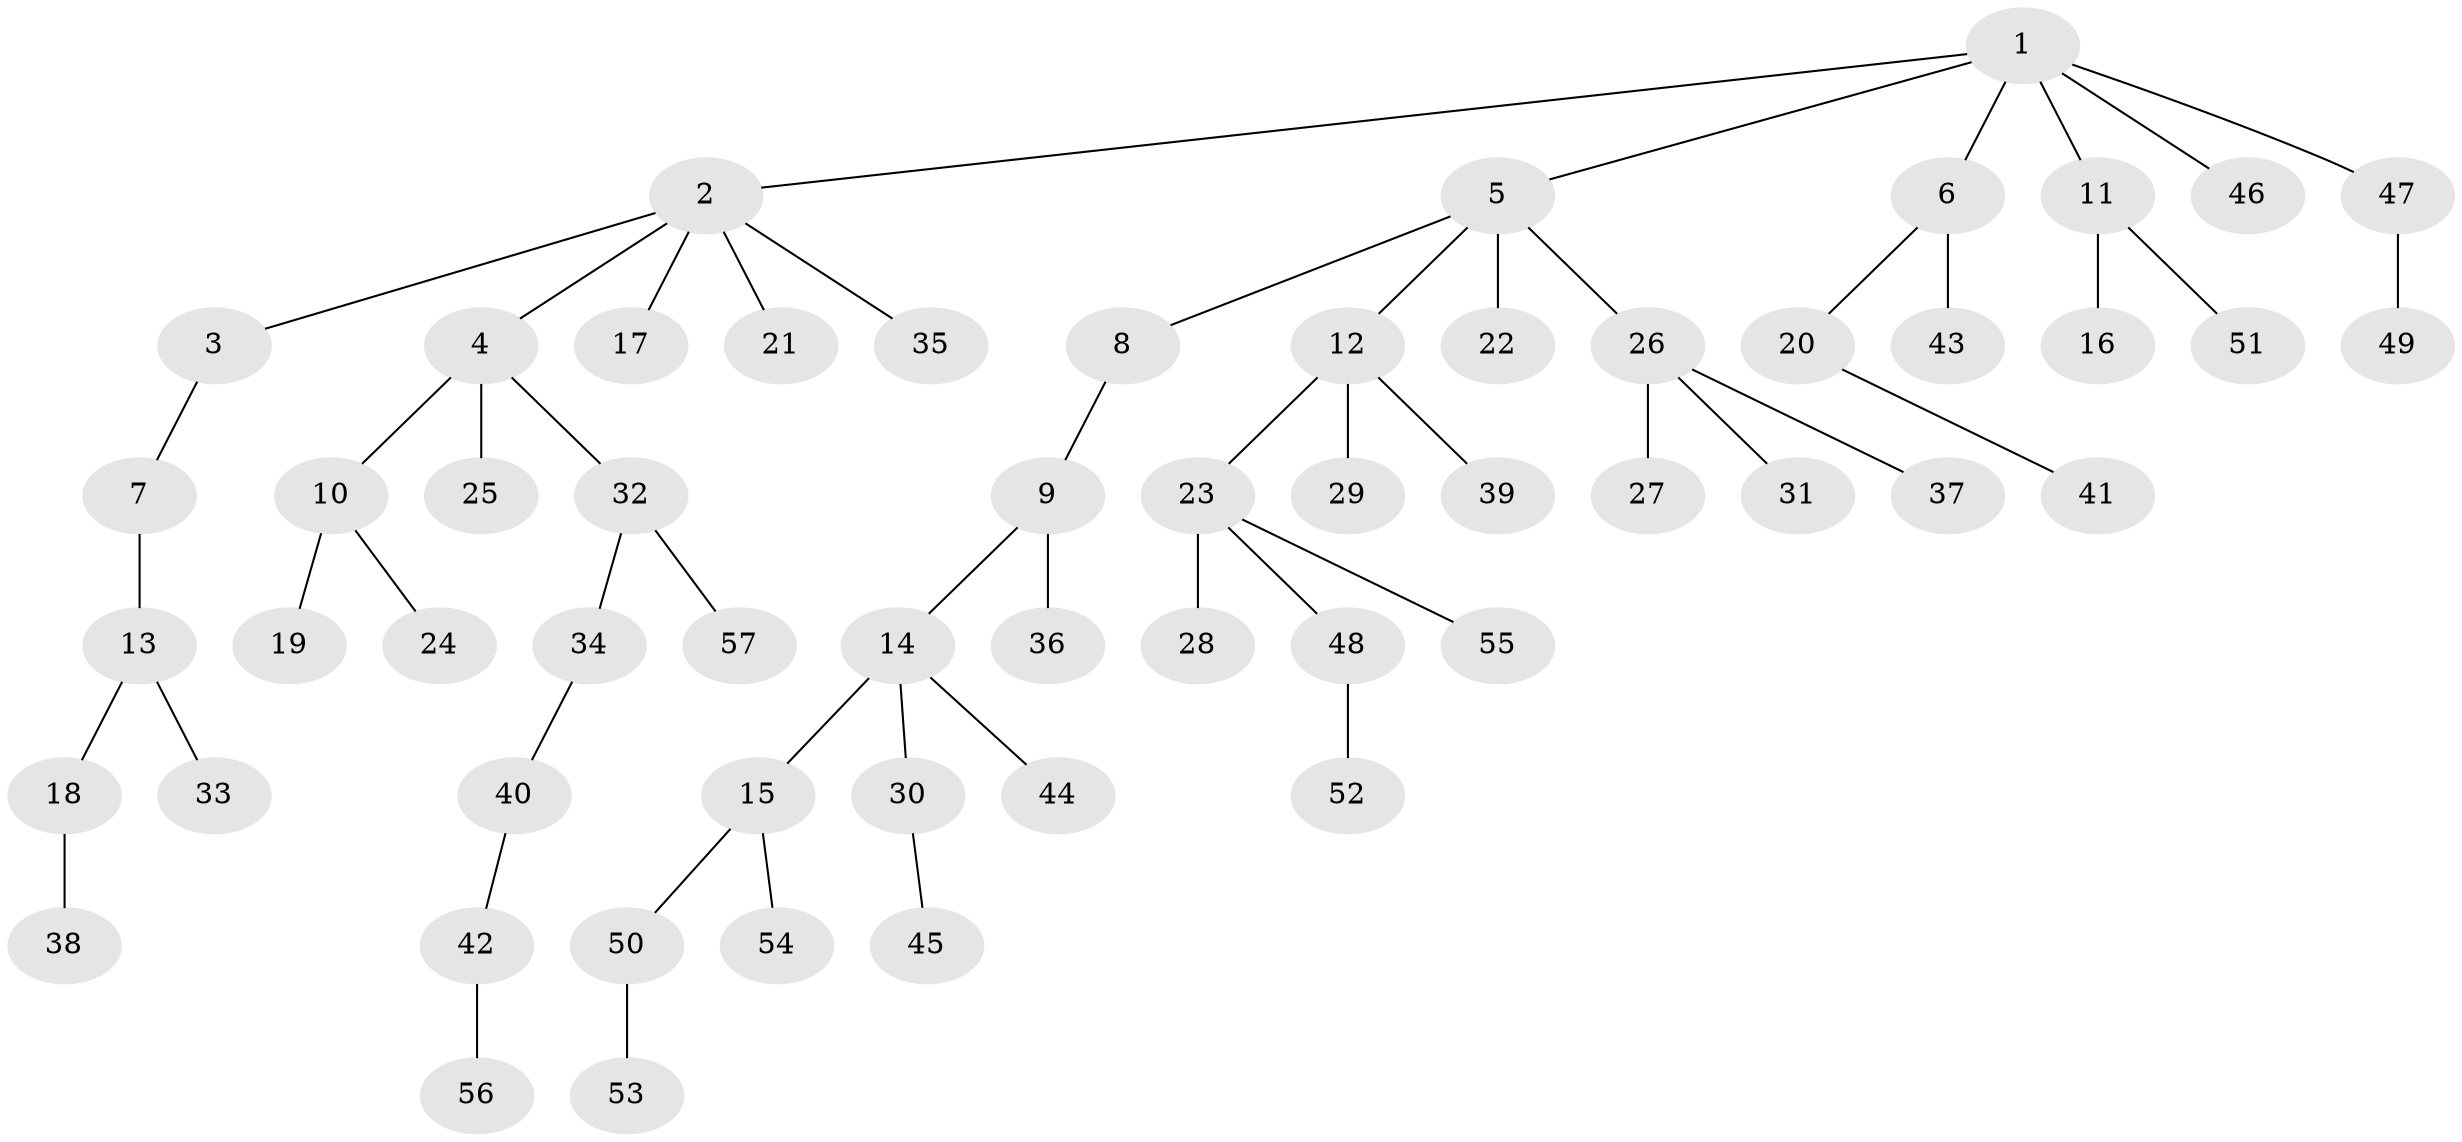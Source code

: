 // Generated by graph-tools (version 1.1) at 2025/52/03/09/25 04:52:56]
// undirected, 57 vertices, 56 edges
graph export_dot {
graph [start="1"]
  node [color=gray90,style=filled];
  1;
  2;
  3;
  4;
  5;
  6;
  7;
  8;
  9;
  10;
  11;
  12;
  13;
  14;
  15;
  16;
  17;
  18;
  19;
  20;
  21;
  22;
  23;
  24;
  25;
  26;
  27;
  28;
  29;
  30;
  31;
  32;
  33;
  34;
  35;
  36;
  37;
  38;
  39;
  40;
  41;
  42;
  43;
  44;
  45;
  46;
  47;
  48;
  49;
  50;
  51;
  52;
  53;
  54;
  55;
  56;
  57;
  1 -- 2;
  1 -- 5;
  1 -- 6;
  1 -- 11;
  1 -- 46;
  1 -- 47;
  2 -- 3;
  2 -- 4;
  2 -- 17;
  2 -- 21;
  2 -- 35;
  3 -- 7;
  4 -- 10;
  4 -- 25;
  4 -- 32;
  5 -- 8;
  5 -- 12;
  5 -- 22;
  5 -- 26;
  6 -- 20;
  6 -- 43;
  7 -- 13;
  8 -- 9;
  9 -- 14;
  9 -- 36;
  10 -- 19;
  10 -- 24;
  11 -- 16;
  11 -- 51;
  12 -- 23;
  12 -- 29;
  12 -- 39;
  13 -- 18;
  13 -- 33;
  14 -- 15;
  14 -- 30;
  14 -- 44;
  15 -- 50;
  15 -- 54;
  18 -- 38;
  20 -- 41;
  23 -- 28;
  23 -- 48;
  23 -- 55;
  26 -- 27;
  26 -- 31;
  26 -- 37;
  30 -- 45;
  32 -- 34;
  32 -- 57;
  34 -- 40;
  40 -- 42;
  42 -- 56;
  47 -- 49;
  48 -- 52;
  50 -- 53;
}
